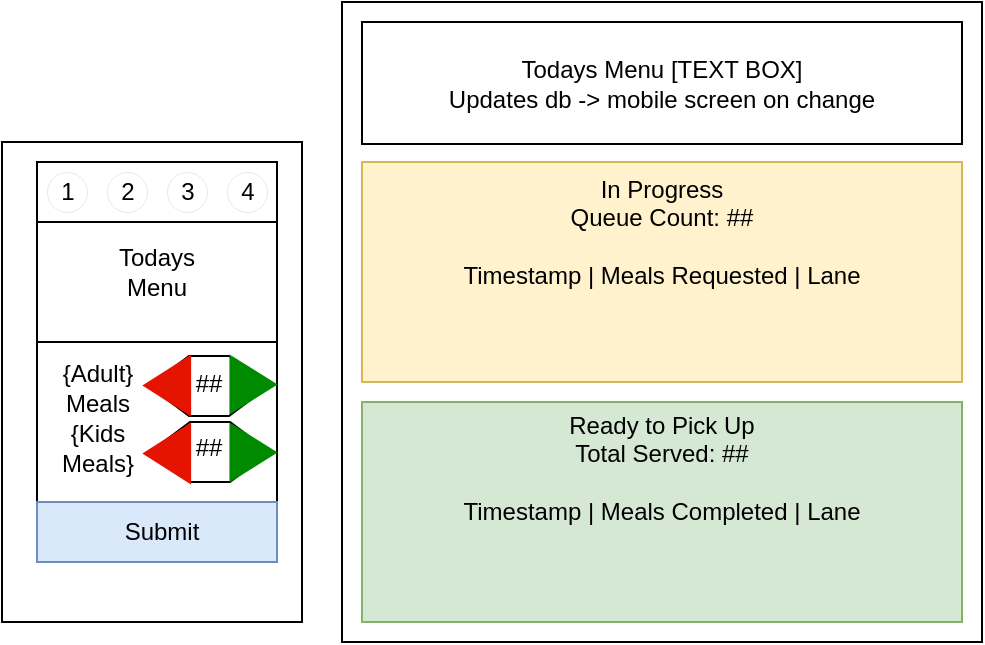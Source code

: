 <mxfile version="16.4.11" type="onedrive"><diagram id="LmN3IZ6CJb-19MrPizzR" name="Page-1"><mxGraphModel dx="1422" dy="798" grid="1" gridSize="10" guides="1" tooltips="1" connect="1" arrows="1" fold="1" page="1" pageScale="1" pageWidth="850" pageHeight="1100" math="0" shadow="0"><root><mxCell id="0"/><mxCell id="1" parent="0"/><mxCell id="y-ueJYzi4OlE3InNzIVl-2" value="" style="rounded=0;whiteSpace=wrap;html=1;" parent="1" vertex="1"><mxGeometry x="50" y="210" width="150" height="240" as="geometry"/></mxCell><mxCell id="y-ueJYzi4OlE3InNzIVl-3" value="" style="rounded=0;whiteSpace=wrap;html=1;" parent="1" vertex="1"><mxGeometry x="67.5" y="220" width="120" height="30" as="geometry"/></mxCell><mxCell id="y-ueJYzi4OlE3InNzIVl-4" value="" style="rounded=0;whiteSpace=wrap;html=1;" parent="1" vertex="1"><mxGeometry x="67.5" y="250" width="120" height="60" as="geometry"/></mxCell><mxCell id="y-ueJYzi4OlE3InNzIVl-5" value="" style="rounded=0;whiteSpace=wrap;html=1;" parent="1" vertex="1"><mxGeometry x="67.5" y="310" width="120" height="90" as="geometry"/></mxCell><mxCell id="y-ueJYzi4OlE3InNzIVl-7" value="Todays Menu" style="text;html=1;strokeColor=none;fillColor=none;align=center;verticalAlign=middle;whiteSpace=wrap;rounded=0;" parent="1" vertex="1"><mxGeometry x="95" y="260" width="65" height="30" as="geometry"/></mxCell><mxCell id="y-ueJYzi4OlE3InNzIVl-8" value="" style="rounded=0;whiteSpace=wrap;html=1;fillColor=#dae8fc;strokeColor=#6c8ebf;" parent="1" vertex="1"><mxGeometry x="67.5" y="390" width="120" height="30" as="geometry"/></mxCell><mxCell id="y-ueJYzi4OlE3InNzIVl-9" value="Submit" style="text;html=1;strokeColor=none;fillColor=none;align=center;verticalAlign=middle;whiteSpace=wrap;rounded=0;" parent="1" vertex="1"><mxGeometry x="100" y="390" width="60" height="30" as="geometry"/></mxCell><mxCell id="y-ueJYzi4OlE3InNzIVl-11" value="{Adult} Meals" style="text;html=1;strokeColor=none;fillColor=none;align=center;verticalAlign=middle;whiteSpace=wrap;rounded=0;" parent="1" vertex="1"><mxGeometry x="67.5" y="318" width="60" height="30" as="geometry"/></mxCell><mxCell id="y-ueJYzi4OlE3InNzIVl-12" value="{Kids Meals}" style="text;html=1;strokeColor=none;fillColor=none;align=center;verticalAlign=middle;whiteSpace=wrap;rounded=0;" parent="1" vertex="1"><mxGeometry x="67.5" y="348" width="60" height="30" as="geometry"/></mxCell><mxCell id="y-ueJYzi4OlE3InNzIVl-13" value="" style="shape=hexagon;perimeter=hexagonPerimeter2;whiteSpace=wrap;html=1;fixedSize=1;" parent="1" vertex="1"><mxGeometry x="123.5" y="317" width="60" height="30" as="geometry"/></mxCell><mxCell id="y-ueJYzi4OlE3InNzIVl-14" value="##" style="text;html=1;strokeColor=none;fillColor=none;align=center;verticalAlign=middle;whiteSpace=wrap;rounded=0;" parent="1" vertex="1"><mxGeometry x="141" y="316" width="25" height="30" as="geometry"/></mxCell><mxCell id="y-ueJYzi4OlE3InNzIVl-17" value="" style="shape=hexagon;perimeter=hexagonPerimeter2;whiteSpace=wrap;html=1;fixedSize=1;" parent="1" vertex="1"><mxGeometry x="124" y="350" width="60" height="30" as="geometry"/></mxCell><mxCell id="y-ueJYzi4OlE3InNzIVl-15" value="##" style="text;html=1;strokeColor=none;fillColor=none;align=center;verticalAlign=middle;whiteSpace=wrap;rounded=0;" parent="1" vertex="1"><mxGeometry x="140" y="348" width="27" height="30" as="geometry"/></mxCell><mxCell id="y-ueJYzi4OlE3InNzIVl-18" value="" style="rounded=0;whiteSpace=wrap;html=1;fontFamily=Helvetica;fontSize=12;fontColor=default;fillColor=none;gradientColor=none;" parent="1" vertex="1"><mxGeometry x="220" y="140" width="320" height="320" as="geometry"/></mxCell><mxCell id="y-ueJYzi4OlE3InNzIVl-19" value="" style="rounded=0;whiteSpace=wrap;html=1;fontFamily=Helvetica;fontSize=12;fontColor=default;fillColor=none;gradientColor=none;" parent="1" vertex="1"><mxGeometry x="230" y="150" width="300" height="61" as="geometry"/></mxCell><mxCell id="y-ueJYzi4OlE3InNzIVl-21" value="Todays Menu [TEXT BOX]&lt;br&gt;Updates db -&amp;gt; mobile screen on change" style="text;html=1;strokeColor=none;fillColor=none;align=center;verticalAlign=middle;whiteSpace=wrap;rounded=0;fontFamily=Helvetica;fontSize=12;fontColor=default;" parent="1" vertex="1"><mxGeometry x="240" y="150" width="280" height="61" as="geometry"/></mxCell><mxCell id="y-ueJYzi4OlE3InNzIVl-22" value="" style="rounded=0;whiteSpace=wrap;html=1;fontFamily=Helvetica;fontSize=12;fillColor=#fff2cc;strokeColor=#d6b656;" parent="1" vertex="1"><mxGeometry x="230" y="220" width="300" height="110" as="geometry"/></mxCell><mxCell id="y-ueJYzi4OlE3InNzIVl-23" value="In Progress&lt;br&gt;Queue Count: ##&lt;br&gt;&lt;br&gt;Timestamp | Meals Requested | Lane" style="text;html=1;strokeColor=none;fillColor=none;align=center;verticalAlign=top;whiteSpace=wrap;rounded=0;fontFamily=Helvetica;fontSize=12;fontColor=default;" parent="1" vertex="1"><mxGeometry x="240" y="220" width="280" height="110" as="geometry"/></mxCell><mxCell id="y-ueJYzi4OlE3InNzIVl-24" value="" style="rounded=0;whiteSpace=wrap;html=1;fontFamily=Helvetica;fontSize=12;fillColor=#d5e8d4;strokeColor=#82b366;" parent="1" vertex="1"><mxGeometry x="230" y="340" width="300" height="110" as="geometry"/></mxCell><mxCell id="y-ueJYzi4OlE3InNzIVl-25" value="Ready to Pick Up&lt;br&gt;Total Served: ##&lt;br&gt;&lt;br&gt;Timestamp | Meals Completed | Lane" style="text;html=1;strokeColor=none;fillColor=none;align=center;verticalAlign=top;whiteSpace=wrap;rounded=0;fontFamily=Helvetica;fontSize=12;fontColor=default;strokeWidth=0;spacing=0;" parent="1" vertex="1"><mxGeometry x="240" y="340" width="280" height="110" as="geometry"/></mxCell><mxCell id="y-ueJYzi4OlE3InNzIVl-26" value="" style="triangle;whiteSpace=wrap;html=1;rounded=0;fontFamily=Helvetica;fontSize=12;strokeWidth=0;fillColor=#008a00;strokeColor=#005700;fontColor=#ffffff;" parent="1" vertex="1"><mxGeometry x="163.5" y="316" width="24" height="30" as="geometry"/></mxCell><mxCell id="y-ueJYzi4OlE3InNzIVl-27" value="" style="triangle;whiteSpace=wrap;html=1;rounded=0;fontFamily=Helvetica;fontSize=12;strokeWidth=0;fillColor=#008a00;strokeColor=#005700;fontColor=#ffffff;" parent="1" vertex="1"><mxGeometry x="163.5" y="350" width="24" height="30" as="geometry"/></mxCell><mxCell id="y-ueJYzi4OlE3InNzIVl-29" value="" style="triangle;whiteSpace=wrap;html=1;rounded=0;fontFamily=Helvetica;fontSize=12;strokeWidth=0;fillColor=#e51400;strokeColor=#B20000;fontColor=#ffffff;rotation=-180;" parent="1" vertex="1"><mxGeometry x="119.99" y="350" width="24.3" height="31" as="geometry"/></mxCell><mxCell id="y-ueJYzi4OlE3InNzIVl-30" value="" style="triangle;whiteSpace=wrap;html=1;rounded=0;fontFamily=Helvetica;fontSize=12;strokeWidth=0;fillColor=#e51400;strokeColor=#B20000;fontColor=#ffffff;rotation=-180;" parent="1" vertex="1"><mxGeometry x="119.99" y="316" width="24.3" height="31" as="geometry"/></mxCell><mxCell id="y-ueJYzi4OlE3InNzIVl-31" value="" style="ellipse;whiteSpace=wrap;html=1;aspect=fixed;rounded=0;fontFamily=Helvetica;fontSize=12;fontColor=default;strokeWidth=0;fillColor=none;gradientColor=none;" parent="1" vertex="1"><mxGeometry x="72.5" y="225" width="20" height="20" as="geometry"/></mxCell><mxCell id="y-ueJYzi4OlE3InNzIVl-33" value="" style="ellipse;whiteSpace=wrap;html=1;aspect=fixed;rounded=0;fontFamily=Helvetica;fontSize=12;fontColor=default;strokeWidth=0;fillColor=none;gradientColor=none;" parent="1" vertex="1"><mxGeometry x="102.5" y="225" width="20" height="20" as="geometry"/></mxCell><mxCell id="y-ueJYzi4OlE3InNzIVl-34" value="" style="ellipse;whiteSpace=wrap;html=1;aspect=fixed;rounded=0;fontFamily=Helvetica;fontSize=12;fontColor=default;strokeWidth=0;fillColor=none;gradientColor=none;" parent="1" vertex="1"><mxGeometry x="132.5" y="225" width="20" height="20" as="geometry"/></mxCell><mxCell id="y-ueJYzi4OlE3InNzIVl-35" value="" style="ellipse;whiteSpace=wrap;html=1;aspect=fixed;rounded=0;fontFamily=Helvetica;fontSize=12;fontColor=default;strokeWidth=0;fillColor=none;gradientColor=none;" parent="1" vertex="1"><mxGeometry x="162.5" y="225" width="20" height="20" as="geometry"/></mxCell><mxCell id="y-ueJYzi4OlE3InNzIVl-36" value="1" style="text;html=1;strokeColor=none;fillColor=none;align=center;verticalAlign=middle;whiteSpace=wrap;rounded=0;fontFamily=Helvetica;fontSize=12;fontColor=default;" parent="1" vertex="1"><mxGeometry x="72.5" y="225" width="20" height="20" as="geometry"/></mxCell><mxCell id="y-ueJYzi4OlE3InNzIVl-37" value="2" style="text;html=1;strokeColor=none;fillColor=none;align=center;verticalAlign=middle;whiteSpace=wrap;rounded=0;fontFamily=Helvetica;fontSize=12;fontColor=default;" parent="1" vertex="1"><mxGeometry x="102.5" y="225" width="20" height="20" as="geometry"/></mxCell><mxCell id="y-ueJYzi4OlE3InNzIVl-38" value="3" style="text;html=1;strokeColor=none;fillColor=none;align=center;verticalAlign=middle;whiteSpace=wrap;rounded=0;fontFamily=Helvetica;fontSize=12;fontColor=default;" parent="1" vertex="1"><mxGeometry x="132.5" y="225" width="20" height="20" as="geometry"/></mxCell><mxCell id="y-ueJYzi4OlE3InNzIVl-39" value="4" style="text;html=1;strokeColor=none;fillColor=none;align=center;verticalAlign=middle;whiteSpace=wrap;rounded=0;fontFamily=Helvetica;fontSize=12;fontColor=default;" parent="1" vertex="1"><mxGeometry x="162.5" y="225" width="20" height="20" as="geometry"/></mxCell></root></mxGraphModel></diagram></mxfile>